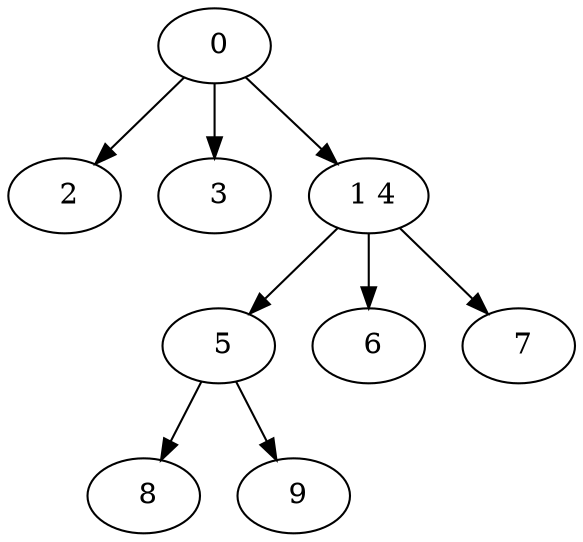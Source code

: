 digraph mytree {
" 0" -> " 2";
" 0" -> " 3";
" 0" -> " 1 4";
" 2";
" 3";
" 1 4" -> " 5";
" 1 4" -> " 6";
" 1 4" -> " 7";
" 5" -> " 8";
" 5" -> " 9";
" 8";
" 9";
" 6";
" 7";
}
